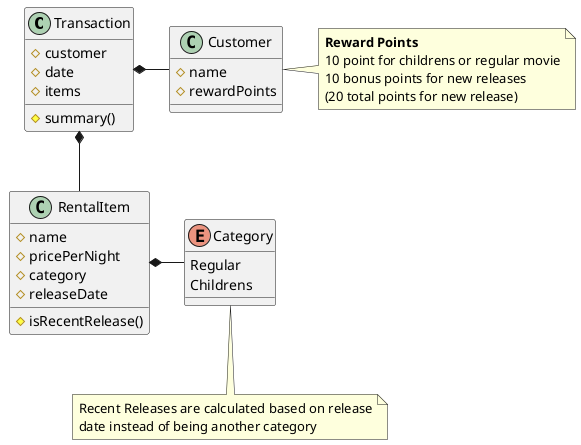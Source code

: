 @startuml ClassDiag
Transaction *- Customer
Transaction *-- RentalItem
RentalItem *- Category

class Customer{
    #name
    #rewardPoints
}
note right
<b>Reward Points</b>
10 point for childrens or regular movie
10 bonus points for new releases
(20 total points for new release)
end note
class Transaction{
    #customer
    #date
    #items
    #summary()
}
class RentalItem {
    #name
    #pricePerNight
    #category
    #releaseDate
    #isRecentRelease()
}
enum Category{
    Regular
    Childrens
}
note bottom: Recent Releases are calculated based on release\ndate instead of being another category
@enduml